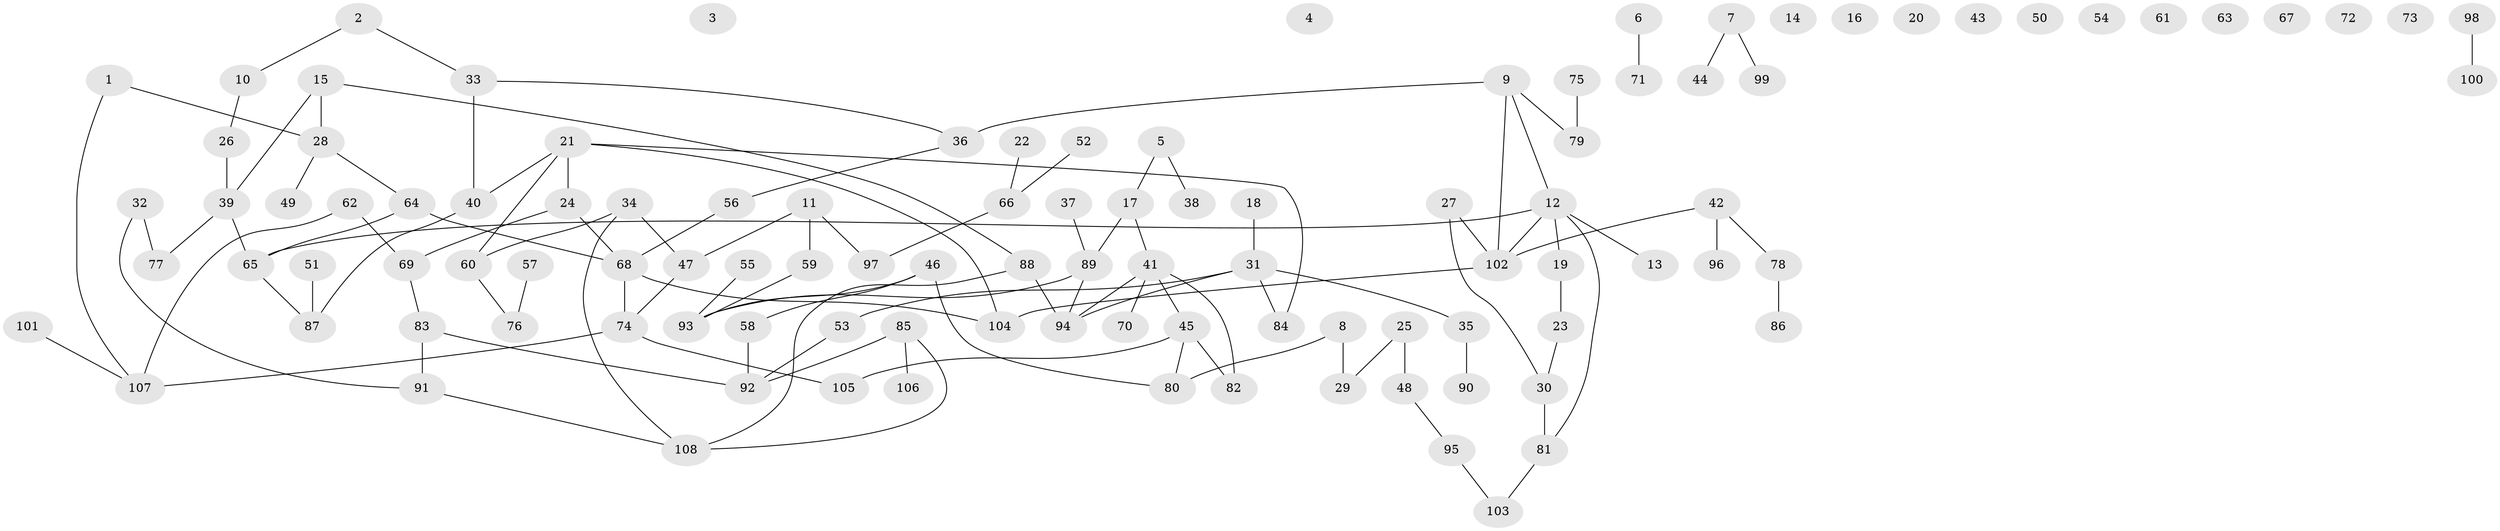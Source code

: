 // coarse degree distribution, {4: 0.0684931506849315, 2: 0.1506849315068493, 0: 0.2054794520547945, 1: 0.2328767123287671, 3: 0.1917808219178082, 6: 0.0547945205479452, 5: 0.0958904109589041}
// Generated by graph-tools (version 1.1) at 2025/41/03/06/25 10:41:23]
// undirected, 108 vertices, 117 edges
graph export_dot {
graph [start="1"]
  node [color=gray90,style=filled];
  1;
  2;
  3;
  4;
  5;
  6;
  7;
  8;
  9;
  10;
  11;
  12;
  13;
  14;
  15;
  16;
  17;
  18;
  19;
  20;
  21;
  22;
  23;
  24;
  25;
  26;
  27;
  28;
  29;
  30;
  31;
  32;
  33;
  34;
  35;
  36;
  37;
  38;
  39;
  40;
  41;
  42;
  43;
  44;
  45;
  46;
  47;
  48;
  49;
  50;
  51;
  52;
  53;
  54;
  55;
  56;
  57;
  58;
  59;
  60;
  61;
  62;
  63;
  64;
  65;
  66;
  67;
  68;
  69;
  70;
  71;
  72;
  73;
  74;
  75;
  76;
  77;
  78;
  79;
  80;
  81;
  82;
  83;
  84;
  85;
  86;
  87;
  88;
  89;
  90;
  91;
  92;
  93;
  94;
  95;
  96;
  97;
  98;
  99;
  100;
  101;
  102;
  103;
  104;
  105;
  106;
  107;
  108;
  1 -- 28;
  1 -- 107;
  2 -- 10;
  2 -- 33;
  5 -- 17;
  5 -- 38;
  6 -- 71;
  7 -- 44;
  7 -- 99;
  8 -- 29;
  8 -- 80;
  9 -- 12;
  9 -- 36;
  9 -- 79;
  9 -- 102;
  10 -- 26;
  11 -- 47;
  11 -- 59;
  11 -- 97;
  12 -- 13;
  12 -- 19;
  12 -- 65;
  12 -- 81;
  12 -- 102;
  15 -- 28;
  15 -- 39;
  15 -- 88;
  17 -- 41;
  17 -- 89;
  18 -- 31;
  19 -- 23;
  21 -- 24;
  21 -- 40;
  21 -- 60;
  21 -- 84;
  21 -- 104;
  22 -- 66;
  23 -- 30;
  24 -- 68;
  24 -- 69;
  25 -- 29;
  25 -- 48;
  26 -- 39;
  27 -- 30;
  27 -- 102;
  28 -- 49;
  28 -- 64;
  30 -- 81;
  31 -- 35;
  31 -- 53;
  31 -- 84;
  31 -- 94;
  32 -- 77;
  32 -- 91;
  33 -- 36;
  33 -- 40;
  34 -- 47;
  34 -- 60;
  34 -- 108;
  35 -- 90;
  36 -- 56;
  37 -- 89;
  39 -- 65;
  39 -- 77;
  40 -- 87;
  41 -- 45;
  41 -- 70;
  41 -- 82;
  41 -- 94;
  42 -- 78;
  42 -- 96;
  42 -- 102;
  45 -- 80;
  45 -- 82;
  45 -- 105;
  46 -- 58;
  46 -- 80;
  46 -- 93;
  47 -- 74;
  48 -- 95;
  51 -- 87;
  52 -- 66;
  53 -- 92;
  55 -- 93;
  56 -- 68;
  57 -- 76;
  58 -- 92;
  59 -- 93;
  60 -- 76;
  62 -- 69;
  62 -- 107;
  64 -- 65;
  64 -- 68;
  65 -- 87;
  66 -- 97;
  68 -- 74;
  68 -- 104;
  69 -- 83;
  74 -- 105;
  74 -- 107;
  75 -- 79;
  78 -- 86;
  81 -- 103;
  83 -- 91;
  83 -- 92;
  85 -- 92;
  85 -- 106;
  85 -- 108;
  88 -- 94;
  88 -- 108;
  89 -- 93;
  89 -- 94;
  91 -- 108;
  95 -- 103;
  98 -- 100;
  101 -- 107;
  102 -- 104;
}
